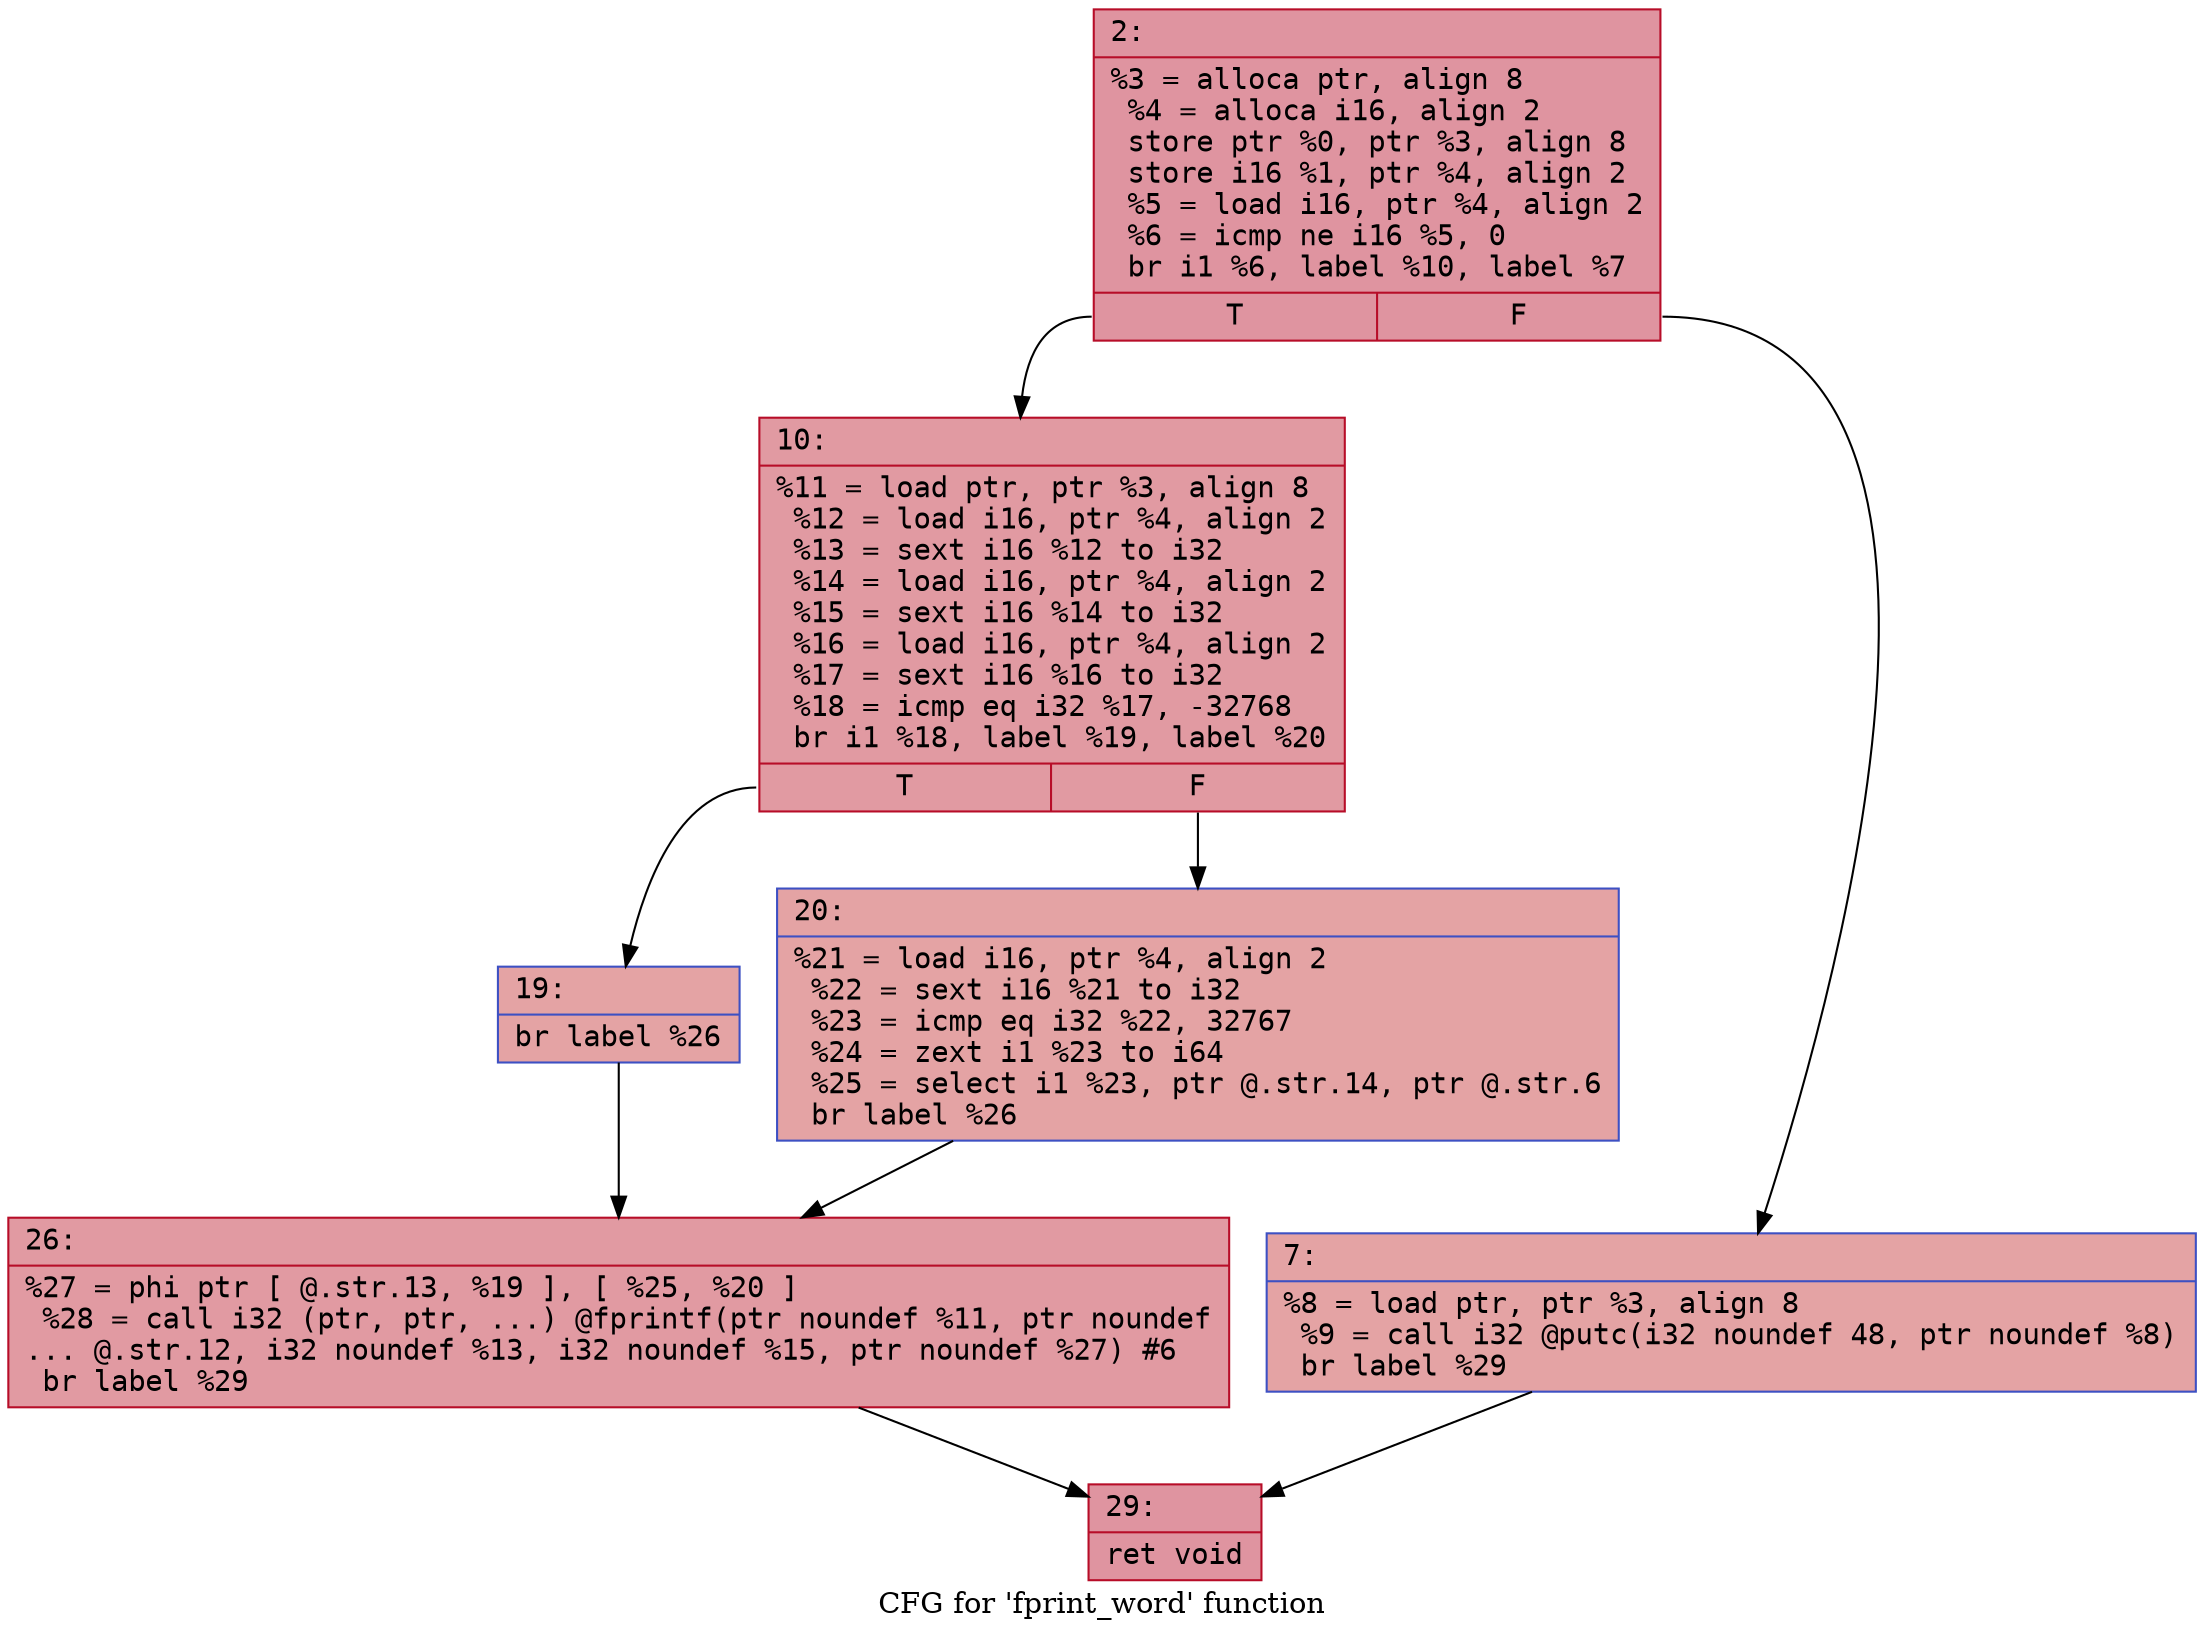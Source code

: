 digraph "CFG for 'fprint_word' function" {
	label="CFG for 'fprint_word' function";

	Node0x600000840eb0 [shape=record,color="#b70d28ff", style=filled, fillcolor="#b70d2870" fontname="Courier",label="{2:\l|  %3 = alloca ptr, align 8\l  %4 = alloca i16, align 2\l  store ptr %0, ptr %3, align 8\l  store i16 %1, ptr %4, align 2\l  %5 = load i16, ptr %4, align 2\l  %6 = icmp ne i16 %5, 0\l  br i1 %6, label %10, label %7\l|{<s0>T|<s1>F}}"];
	Node0x600000840eb0:s0 -> Node0x600000840f50[tooltip="2 -> 10\nProbability 62.50%" ];
	Node0x600000840eb0:s1 -> Node0x600000840f00[tooltip="2 -> 7\nProbability 37.50%" ];
	Node0x600000840f00 [shape=record,color="#3d50c3ff", style=filled, fillcolor="#c32e3170" fontname="Courier",label="{7:\l|  %8 = load ptr, ptr %3, align 8\l  %9 = call i32 @putc(i32 noundef 48, ptr noundef %8)\l  br label %29\l}"];
	Node0x600000840f00 -> Node0x600000841090[tooltip="7 -> 29\nProbability 100.00%" ];
	Node0x600000840f50 [shape=record,color="#b70d28ff", style=filled, fillcolor="#bb1b2c70" fontname="Courier",label="{10:\l|  %11 = load ptr, ptr %3, align 8\l  %12 = load i16, ptr %4, align 2\l  %13 = sext i16 %12 to i32\l  %14 = load i16, ptr %4, align 2\l  %15 = sext i16 %14 to i32\l  %16 = load i16, ptr %4, align 2\l  %17 = sext i16 %16 to i32\l  %18 = icmp eq i32 %17, -32768\l  br i1 %18, label %19, label %20\l|{<s0>T|<s1>F}}"];
	Node0x600000840f50:s0 -> Node0x600000840fa0[tooltip="10 -> 19\nProbability 50.00%" ];
	Node0x600000840f50:s1 -> Node0x600000840ff0[tooltip="10 -> 20\nProbability 50.00%" ];
	Node0x600000840fa0 [shape=record,color="#3d50c3ff", style=filled, fillcolor="#c32e3170" fontname="Courier",label="{19:\l|  br label %26\l}"];
	Node0x600000840fa0 -> Node0x600000841040[tooltip="19 -> 26\nProbability 100.00%" ];
	Node0x600000840ff0 [shape=record,color="#3d50c3ff", style=filled, fillcolor="#c32e3170" fontname="Courier",label="{20:\l|  %21 = load i16, ptr %4, align 2\l  %22 = sext i16 %21 to i32\l  %23 = icmp eq i32 %22, 32767\l  %24 = zext i1 %23 to i64\l  %25 = select i1 %23, ptr @.str.14, ptr @.str.6\l  br label %26\l}"];
	Node0x600000840ff0 -> Node0x600000841040[tooltip="20 -> 26\nProbability 100.00%" ];
	Node0x600000841040 [shape=record,color="#b70d28ff", style=filled, fillcolor="#bb1b2c70" fontname="Courier",label="{26:\l|  %27 = phi ptr [ @.str.13, %19 ], [ %25, %20 ]\l  %28 = call i32 (ptr, ptr, ...) @fprintf(ptr noundef %11, ptr noundef\l... @.str.12, i32 noundef %13, i32 noundef %15, ptr noundef %27) #6\l  br label %29\l}"];
	Node0x600000841040 -> Node0x600000841090[tooltip="26 -> 29\nProbability 100.00%" ];
	Node0x600000841090 [shape=record,color="#b70d28ff", style=filled, fillcolor="#b70d2870" fontname="Courier",label="{29:\l|  ret void\l}"];
}

